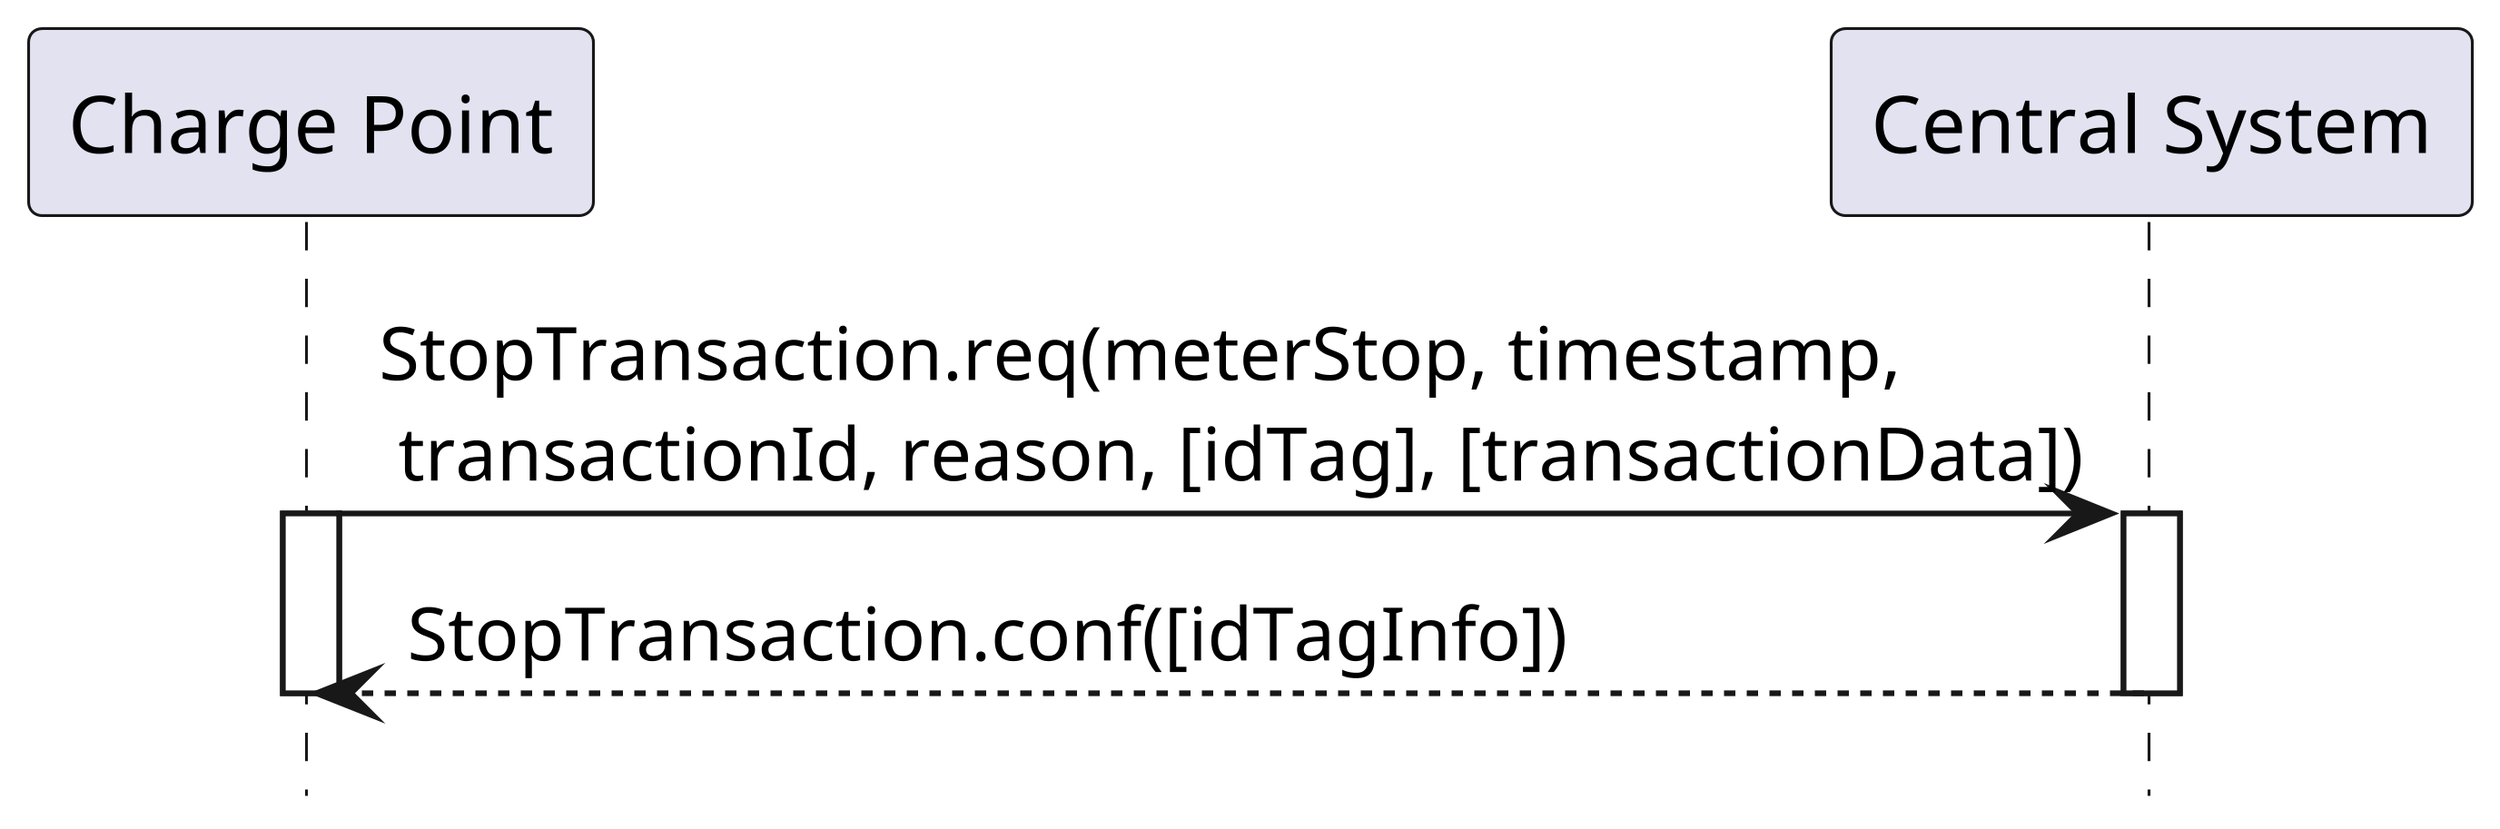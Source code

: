 @startuml
skinparam dpi 600
hide footbox

participant "Charge Point" as CP
participant "Central System" as CS
 
CP -> CS: StopTransaction.req(meterStop, timestamp,\n transactionId, reason, [idTag], [transactionData])
activate CP
activate CS
CS --> CP: StopTransaction.conf([idTagInfo])

deactivate CS
deactivate CP
@enduml
